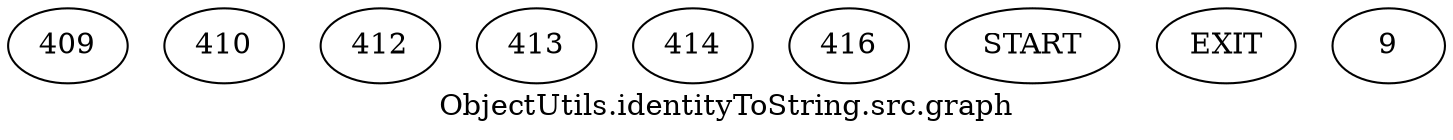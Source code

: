 /* --------------------------------------------------- */
/* Generated by Dr. Garbage Control Flow Graph Factory */
/* http://www.drgarbage.com                            */
/* Version: 4.5.0.201508311741                         */
/* Retrieved on: 2020-01-06 15:04:12.494               */
/* --------------------------------------------------- */
digraph "ObjectUtils.identityToString.src.graph" {
 graph [label="ObjectUtils.identityToString.src.graph"];
 2 [label="409" ]
 3 [label="410" ]
 4 [label="412" ]
 5 [label="413" ]
 6 [label="414" ]
 7 [label="416" ]
 11 [label="START" ]
 12 [label="EXIT" ]
 11  2
 2  3
 2  4
 4  5
 5  6
 6  7
 7  9
 3  12
 9  12
}
